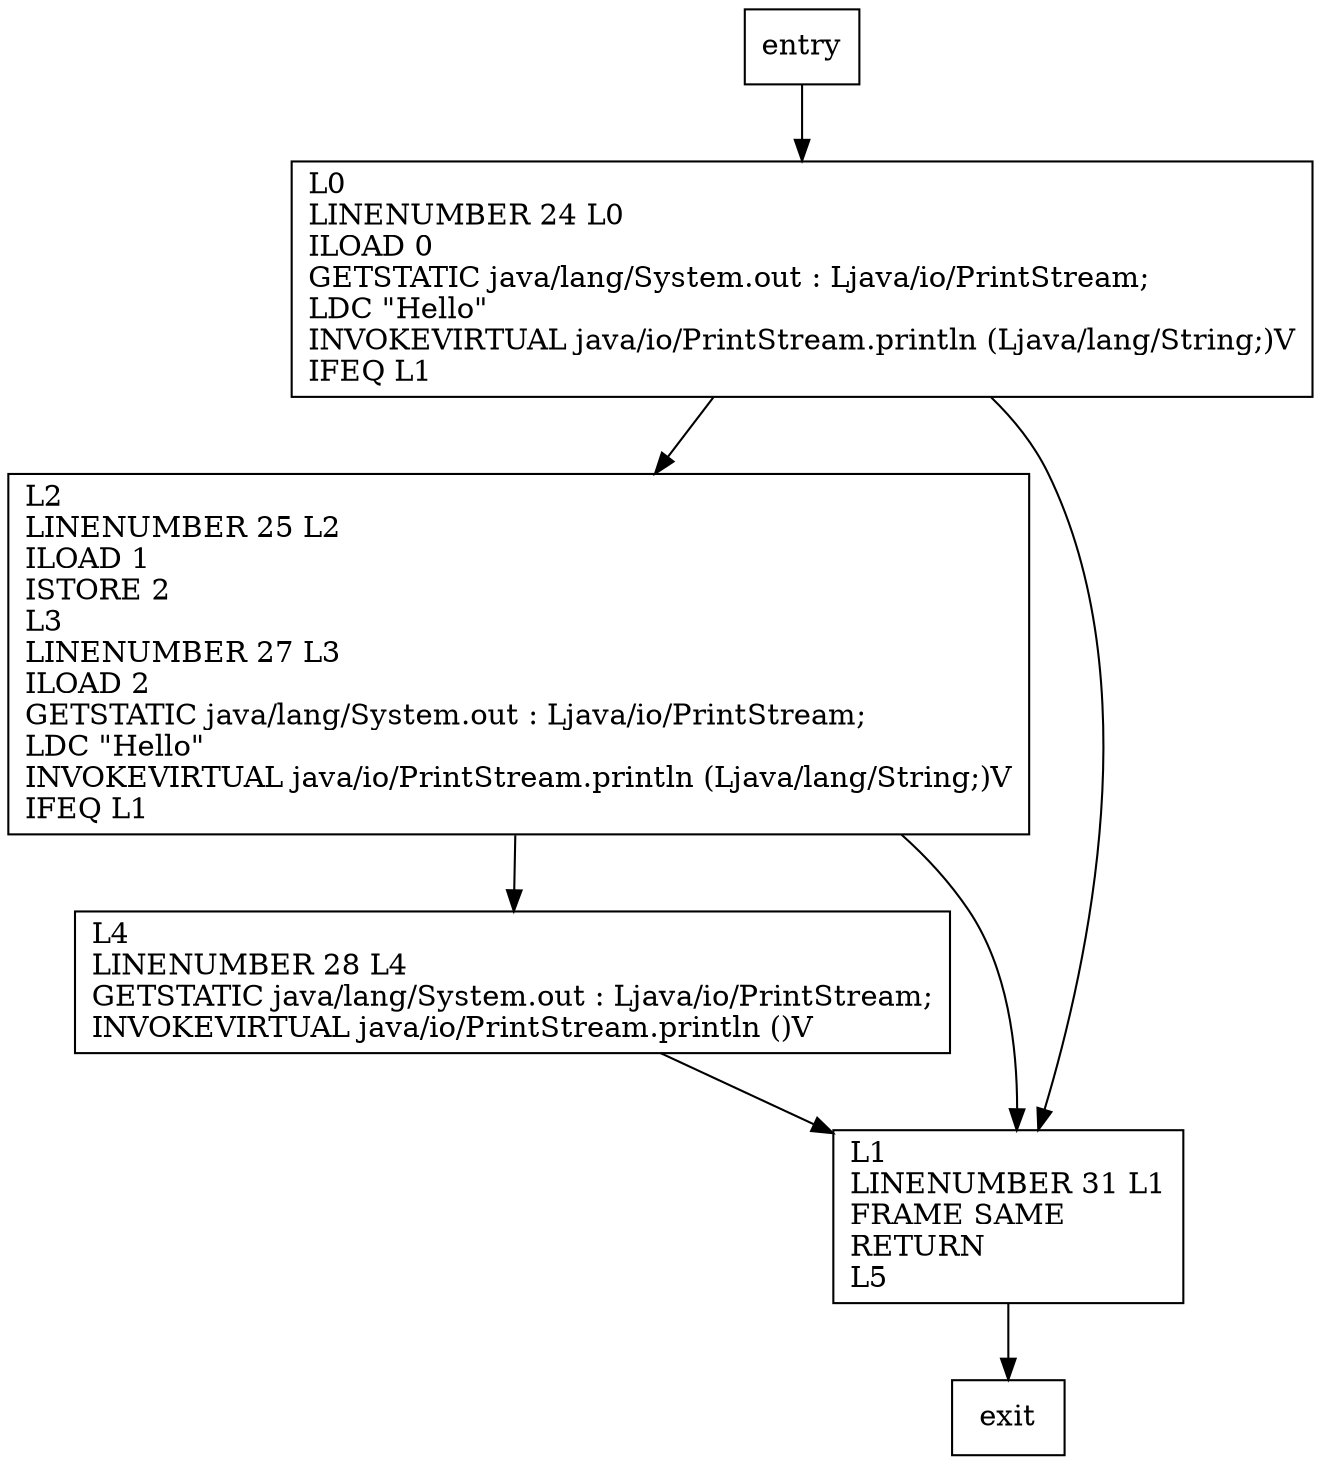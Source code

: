digraph equalTaintAndStack {
node [shape=record];
1586845078 [label="L4\lLINENUMBER 28 L4\lGETSTATIC java/lang/System.out : Ljava/io/PrintStream;\lINVOKEVIRTUAL java/io/PrintStream.println ()V\l"];
2134991632 [label="L2\lLINENUMBER 25 L2\lILOAD 1\lISTORE 2\lL3\lLINENUMBER 27 L3\lILOAD 2\lGETSTATIC java/lang/System.out : Ljava/io/PrintStream;\lLDC \"Hello\"\lINVOKEVIRTUAL java/io/PrintStream.println (Ljava/lang/String;)V\lIFEQ L1\l"];
450003680 [label="L0\lLINENUMBER 24 L0\lILOAD 0\lGETSTATIC java/lang/System.out : Ljava/io/PrintStream;\lLDC \"Hello\"\lINVOKEVIRTUAL java/io/PrintStream.println (Ljava/lang/String;)V\lIFEQ L1\l"];
480971771 [label="L1\lLINENUMBER 31 L1\lFRAME SAME\lRETURN\lL5\l"];
entry;
exit;
entry -> 450003680;
1586845078 -> 480971771;
2134991632 -> 1586845078;
2134991632 -> 480971771;
450003680 -> 2134991632;
450003680 -> 480971771;
480971771 -> exit;
}
